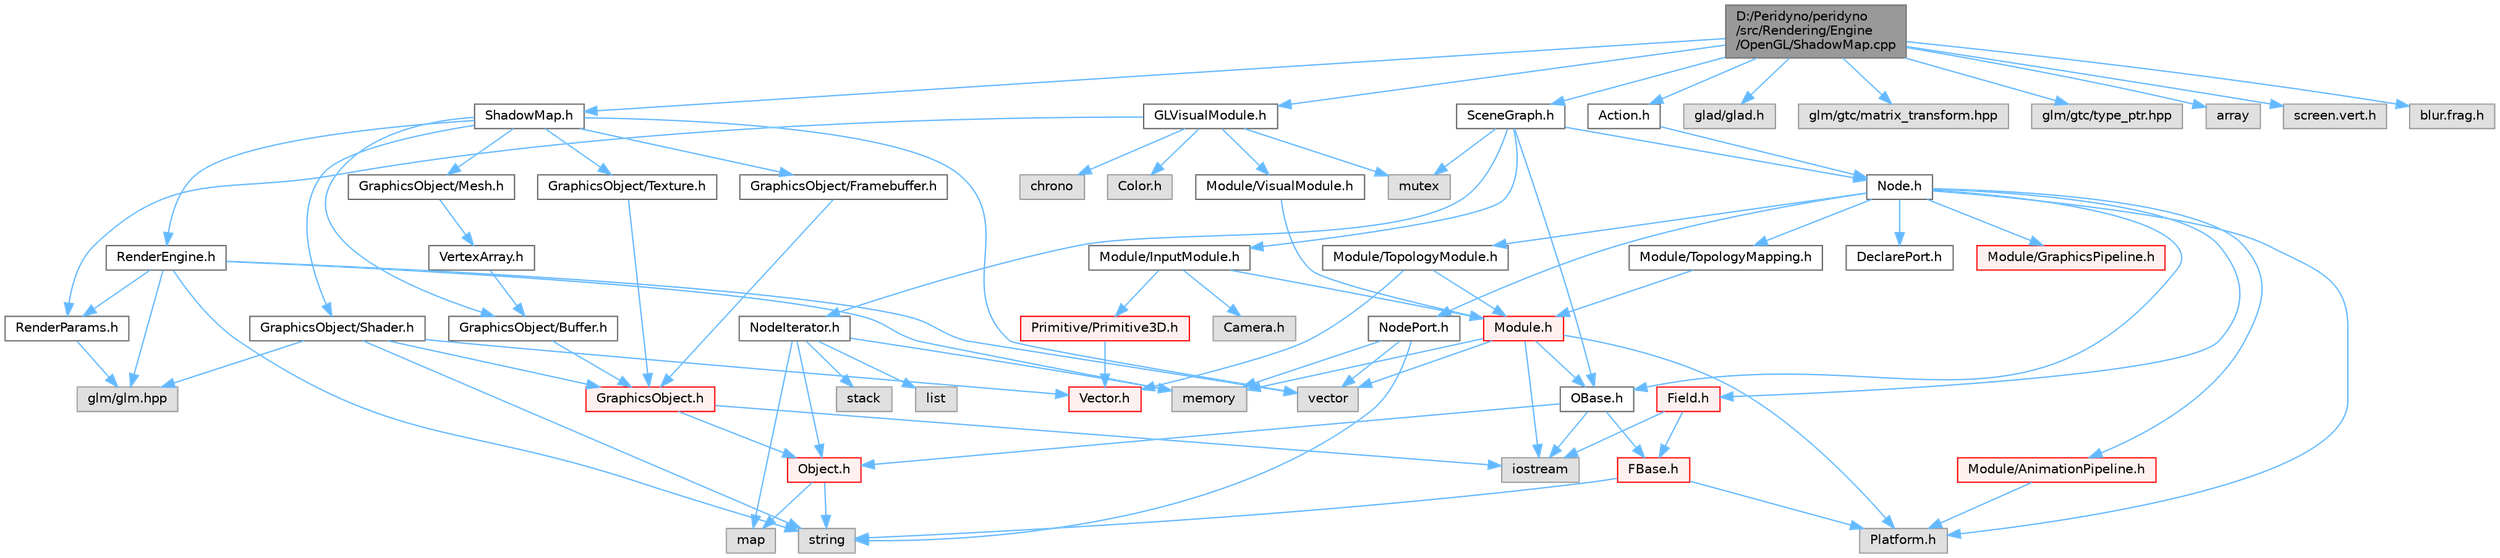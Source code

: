 digraph "D:/Peridyno/peridyno/src/Rendering/Engine/OpenGL/ShadowMap.cpp"
{
 // LATEX_PDF_SIZE
  bgcolor="transparent";
  edge [fontname=Helvetica,fontsize=10,labelfontname=Helvetica,labelfontsize=10];
  node [fontname=Helvetica,fontsize=10,shape=box,height=0.2,width=0.4];
  Node1 [id="Node000001",label="D:/Peridyno/peridyno\l/src/Rendering/Engine\l/OpenGL/ShadowMap.cpp",height=0.2,width=0.4,color="gray40", fillcolor="grey60", style="filled", fontcolor="black",tooltip=" "];
  Node1 -> Node2 [id="edge1_Node000001_Node000002",color="steelblue1",style="solid",tooltip=" "];
  Node2 [id="Node000002",label="ShadowMap.h",height=0.2,width=0.4,color="grey40", fillcolor="white", style="filled",URL="$_shadow_map_8h.html",tooltip=" "];
  Node2 -> Node3 [id="edge2_Node000002_Node000003",color="steelblue1",style="solid",tooltip=" "];
  Node3 [id="Node000003",label="GraphicsObject/Buffer.h",height=0.2,width=0.4,color="grey40", fillcolor="white", style="filled",URL="$_buffer_8h.html",tooltip=" "];
  Node3 -> Node4 [id="edge3_Node000003_Node000004",color="steelblue1",style="solid",tooltip=" "];
  Node4 [id="Node000004",label="GraphicsObject.h",height=0.2,width=0.4,color="red", fillcolor="#FFF0F0", style="filled",URL="$_graphics_object_8h.html",tooltip=" "];
  Node4 -> Node6 [id="edge4_Node000004_Node000006",color="steelblue1",style="solid",tooltip=" "];
  Node6 [id="Node000006",label="iostream",height=0.2,width=0.4,color="grey60", fillcolor="#E0E0E0", style="filled",tooltip=" "];
  Node4 -> Node7 [id="edge5_Node000004_Node000007",color="steelblue1",style="solid",tooltip=" "];
  Node7 [id="Node000007",label="Object.h",height=0.2,width=0.4,color="red", fillcolor="#FFF0F0", style="filled",URL="$_object_8h.html",tooltip=" "];
  Node7 -> Node8 [id="edge6_Node000007_Node000008",color="steelblue1",style="solid",tooltip=" "];
  Node8 [id="Node000008",label="string",height=0.2,width=0.4,color="grey60", fillcolor="#E0E0E0", style="filled",tooltip=" "];
  Node7 -> Node10 [id="edge7_Node000007_Node000010",color="steelblue1",style="solid",tooltip=" "];
  Node10 [id="Node000010",label="map",height=0.2,width=0.4,color="grey60", fillcolor="#E0E0E0", style="filled",tooltip=" "];
  Node2 -> Node11 [id="edge8_Node000002_Node000011",color="steelblue1",style="solid",tooltip=" "];
  Node11 [id="Node000011",label="GraphicsObject/Framebuffer.h",height=0.2,width=0.4,color="grey40", fillcolor="white", style="filled",URL="$_framebuffer_8h.html",tooltip=" "];
  Node11 -> Node4 [id="edge9_Node000011_Node000004",color="steelblue1",style="solid",tooltip=" "];
  Node2 -> Node12 [id="edge10_Node000002_Node000012",color="steelblue1",style="solid",tooltip=" "];
  Node12 [id="Node000012",label="GraphicsObject/Texture.h",height=0.2,width=0.4,color="grey40", fillcolor="white", style="filled",URL="$_texture_8h.html",tooltip=" "];
  Node12 -> Node4 [id="edge11_Node000012_Node000004",color="steelblue1",style="solid",tooltip=" "];
  Node2 -> Node13 [id="edge12_Node000002_Node000013",color="steelblue1",style="solid",tooltip=" "];
  Node13 [id="Node000013",label="GraphicsObject/Shader.h",height=0.2,width=0.4,color="grey40", fillcolor="white", style="filled",URL="$_shader_8h.html",tooltip=" "];
  Node13 -> Node4 [id="edge13_Node000013_Node000004",color="steelblue1",style="solid",tooltip=" "];
  Node13 -> Node8 [id="edge14_Node000013_Node000008",color="steelblue1",style="solid",tooltip=" "];
  Node13 -> Node14 [id="edge15_Node000013_Node000014",color="steelblue1",style="solid",tooltip=" "];
  Node14 [id="Node000014",label="Vector.h",height=0.2,width=0.4,color="red", fillcolor="#FFF0F0", style="filled",URL="$_vector_8h.html",tooltip=" "];
  Node13 -> Node35 [id="edge16_Node000013_Node000035",color="steelblue1",style="solid",tooltip=" "];
  Node35 [id="Node000035",label="glm/glm.hpp",height=0.2,width=0.4,color="grey60", fillcolor="#E0E0E0", style="filled",tooltip=" "];
  Node2 -> Node36 [id="edge17_Node000002_Node000036",color="steelblue1",style="solid",tooltip=" "];
  Node36 [id="Node000036",label="GraphicsObject/Mesh.h",height=0.2,width=0.4,color="grey40", fillcolor="white", style="filled",URL="$_mesh_8h.html",tooltip=" "];
  Node36 -> Node37 [id="edge18_Node000036_Node000037",color="steelblue1",style="solid",tooltip=" "];
  Node37 [id="Node000037",label="VertexArray.h",height=0.2,width=0.4,color="grey40", fillcolor="white", style="filled",URL="$_vertex_array_8h.html",tooltip=" "];
  Node37 -> Node3 [id="edge19_Node000037_Node000003",color="steelblue1",style="solid",tooltip=" "];
  Node2 -> Node38 [id="edge20_Node000002_Node000038",color="steelblue1",style="solid",tooltip=" "];
  Node38 [id="Node000038",label="vector",height=0.2,width=0.4,color="grey60", fillcolor="#E0E0E0", style="filled",tooltip=" "];
  Node2 -> Node39 [id="edge21_Node000002_Node000039",color="steelblue1",style="solid",tooltip=" "];
  Node39 [id="Node000039",label="RenderEngine.h",height=0.2,width=0.4,color="grey40", fillcolor="white", style="filled",URL="$_render_engine_8h.html",tooltip=" "];
  Node39 -> Node40 [id="edge22_Node000039_Node000040",color="steelblue1",style="solid",tooltip=" "];
  Node40 [id="Node000040",label="memory",height=0.2,width=0.4,color="grey60", fillcolor="#E0E0E0", style="filled",tooltip=" "];
  Node39 -> Node8 [id="edge23_Node000039_Node000008",color="steelblue1",style="solid",tooltip=" "];
  Node39 -> Node38 [id="edge24_Node000039_Node000038",color="steelblue1",style="solid",tooltip=" "];
  Node39 -> Node35 [id="edge25_Node000039_Node000035",color="steelblue1",style="solid",tooltip=" "];
  Node39 -> Node41 [id="edge26_Node000039_Node000041",color="steelblue1",style="solid",tooltip=" "];
  Node41 [id="Node000041",label="RenderParams.h",height=0.2,width=0.4,color="grey40", fillcolor="white", style="filled",URL="$_render_params_8h.html",tooltip=" "];
  Node41 -> Node35 [id="edge27_Node000041_Node000035",color="steelblue1",style="solid",tooltip=" "];
  Node1 -> Node42 [id="edge28_Node000001_Node000042",color="steelblue1",style="solid",tooltip=" "];
  Node42 [id="Node000042",label="GLVisualModule.h",height=0.2,width=0.4,color="grey40", fillcolor="white", style="filled",URL="$_g_l_visual_module_8h.html",tooltip=" "];
  Node42 -> Node43 [id="edge29_Node000042_Node000043",color="steelblue1",style="solid",tooltip=" "];
  Node43 [id="Node000043",label="chrono",height=0.2,width=0.4,color="grey60", fillcolor="#E0E0E0", style="filled",tooltip=" "];
  Node42 -> Node44 [id="edge30_Node000042_Node000044",color="steelblue1",style="solid",tooltip=" "];
  Node44 [id="Node000044",label="mutex",height=0.2,width=0.4,color="grey60", fillcolor="#E0E0E0", style="filled",tooltip=" "];
  Node42 -> Node45 [id="edge31_Node000042_Node000045",color="steelblue1",style="solid",tooltip=" "];
  Node45 [id="Node000045",label="Module/VisualModule.h",height=0.2,width=0.4,color="grey40", fillcolor="white", style="filled",URL="$_visual_module_8h.html",tooltip=" "];
  Node45 -> Node46 [id="edge32_Node000045_Node000046",color="steelblue1",style="solid",tooltip=" "];
  Node46 [id="Node000046",label="Module.h",height=0.2,width=0.4,color="red", fillcolor="#FFF0F0", style="filled",URL="$_module_8h.html",tooltip=" "];
  Node46 -> Node18 [id="edge33_Node000046_Node000018",color="steelblue1",style="solid",tooltip=" "];
  Node18 [id="Node000018",label="Platform.h",height=0.2,width=0.4,color="grey60", fillcolor="#E0E0E0", style="filled",tooltip=" "];
  Node46 -> Node40 [id="edge34_Node000046_Node000040",color="steelblue1",style="solid",tooltip=" "];
  Node46 -> Node38 [id="edge35_Node000046_Node000038",color="steelblue1",style="solid",tooltip=" "];
  Node46 -> Node6 [id="edge36_Node000046_Node000006",color="steelblue1",style="solid",tooltip=" "];
  Node46 -> Node47 [id="edge37_Node000046_Node000047",color="steelblue1",style="solid",tooltip=" "];
  Node47 [id="Node000047",label="OBase.h",height=0.2,width=0.4,color="grey40", fillcolor="white", style="filled",URL="$_o_base_8h.html",tooltip=" "];
  Node47 -> Node6 [id="edge38_Node000047_Node000006",color="steelblue1",style="solid",tooltip=" "];
  Node47 -> Node48 [id="edge39_Node000047_Node000048",color="steelblue1",style="solid",tooltip=" "];
  Node48 [id="Node000048",label="FBase.h",height=0.2,width=0.4,color="red", fillcolor="#FFF0F0", style="filled",URL="$_f_base_8h.html",tooltip=" "];
  Node48 -> Node18 [id="edge40_Node000048_Node000018",color="steelblue1",style="solid",tooltip=" "];
  Node48 -> Node8 [id="edge41_Node000048_Node000008",color="steelblue1",style="solid",tooltip=" "];
  Node47 -> Node7 [id="edge42_Node000047_Node000007",color="steelblue1",style="solid",tooltip=" "];
  Node42 -> Node100 [id="edge43_Node000042_Node000100",color="steelblue1",style="solid",tooltip=" "];
  Node100 [id="Node000100",label="Color.h",height=0.2,width=0.4,color="grey60", fillcolor="#E0E0E0", style="filled",tooltip=" "];
  Node42 -> Node41 [id="edge44_Node000042_Node000041",color="steelblue1",style="solid",tooltip=" "];
  Node1 -> Node101 [id="edge45_Node000001_Node000101",color="steelblue1",style="solid",tooltip=" "];
  Node101 [id="Node000101",label="SceneGraph.h",height=0.2,width=0.4,color="grey40", fillcolor="white", style="filled",URL="$_scene_graph_8h.html",tooltip=" "];
  Node101 -> Node47 [id="edge46_Node000101_Node000047",color="steelblue1",style="solid",tooltip=" "];
  Node101 -> Node102 [id="edge47_Node000101_Node000102",color="steelblue1",style="solid",tooltip=" "];
  Node102 [id="Node000102",label="Node.h",height=0.2,width=0.4,color="grey40", fillcolor="white", style="filled",URL="$_node_8h.html",tooltip=" "];
  Node102 -> Node47 [id="edge48_Node000102_Node000047",color="steelblue1",style="solid",tooltip=" "];
  Node102 -> Node83 [id="edge49_Node000102_Node000083",color="steelblue1",style="solid",tooltip=" "];
  Node83 [id="Node000083",label="Field.h",height=0.2,width=0.4,color="red", fillcolor="#FFF0F0", style="filled",URL="$_field_8h.html",tooltip=" "];
  Node83 -> Node6 [id="edge50_Node000083_Node000006",color="steelblue1",style="solid",tooltip=" "];
  Node83 -> Node48 [id="edge51_Node000083_Node000048",color="steelblue1",style="solid",tooltip=" "];
  Node102 -> Node18 [id="edge52_Node000102_Node000018",color="steelblue1",style="solid",tooltip=" "];
  Node102 -> Node103 [id="edge53_Node000102_Node000103",color="steelblue1",style="solid",tooltip=" "];
  Node103 [id="Node000103",label="DeclarePort.h",height=0.2,width=0.4,color="grey40", fillcolor="white", style="filled",URL="$_declare_port_8h.html",tooltip=" "];
  Node102 -> Node104 [id="edge54_Node000102_Node000104",color="steelblue1",style="solid",tooltip=" "];
  Node104 [id="Node000104",label="NodePort.h",height=0.2,width=0.4,color="grey40", fillcolor="white", style="filled",URL="$_node_port_8h.html",tooltip=" "];
  Node104 -> Node8 [id="edge55_Node000104_Node000008",color="steelblue1",style="solid",tooltip=" "];
  Node104 -> Node38 [id="edge56_Node000104_Node000038",color="steelblue1",style="solid",tooltip=" "];
  Node104 -> Node40 [id="edge57_Node000104_Node000040",color="steelblue1",style="solid",tooltip=" "];
  Node102 -> Node105 [id="edge58_Node000102_Node000105",color="steelblue1",style="solid",tooltip=" "];
  Node105 [id="Node000105",label="Module/TopologyModule.h",height=0.2,width=0.4,color="grey40", fillcolor="white", style="filled",URL="$_topology_module_8h.html",tooltip=" "];
  Node105 -> Node14 [id="edge59_Node000105_Node000014",color="steelblue1",style="solid",tooltip=" "];
  Node105 -> Node46 [id="edge60_Node000105_Node000046",color="steelblue1",style="solid",tooltip=" "];
  Node102 -> Node106 [id="edge61_Node000102_Node000106",color="steelblue1",style="solid",tooltip=" "];
  Node106 [id="Node000106",label="Module/TopologyMapping.h",height=0.2,width=0.4,color="grey40", fillcolor="white", style="filled",URL="$_topology_mapping_8h.html",tooltip=" "];
  Node106 -> Node46 [id="edge62_Node000106_Node000046",color="steelblue1",style="solid",tooltip=" "];
  Node102 -> Node107 [id="edge63_Node000102_Node000107",color="steelblue1",style="solid",tooltip=" "];
  Node107 [id="Node000107",label="Module/AnimationPipeline.h",height=0.2,width=0.4,color="red", fillcolor="#FFF0F0", style="filled",URL="$_animation_pipeline_8h.html",tooltip=" "];
  Node107 -> Node18 [id="edge64_Node000107_Node000018",color="steelblue1",style="solid",tooltip=" "];
  Node102 -> Node109 [id="edge65_Node000102_Node000109",color="steelblue1",style="solid",tooltip=" "];
  Node109 [id="Node000109",label="Module/GraphicsPipeline.h",height=0.2,width=0.4,color="red", fillcolor="#FFF0F0", style="filled",URL="$_graphics_pipeline_8h.html",tooltip=" "];
  Node101 -> Node110 [id="edge66_Node000101_Node000110",color="steelblue1",style="solid",tooltip=" "];
  Node110 [id="Node000110",label="NodeIterator.h",height=0.2,width=0.4,color="grey40", fillcolor="white", style="filled",URL="$_node_iterator_8h.html",tooltip=" "];
  Node110 -> Node111 [id="edge67_Node000110_Node000111",color="steelblue1",style="solid",tooltip=" "];
  Node111 [id="Node000111",label="stack",height=0.2,width=0.4,color="grey60", fillcolor="#E0E0E0", style="filled",tooltip=" "];
  Node110 -> Node112 [id="edge68_Node000110_Node000112",color="steelblue1",style="solid",tooltip=" "];
  Node112 [id="Node000112",label="list",height=0.2,width=0.4,color="grey60", fillcolor="#E0E0E0", style="filled",tooltip=" "];
  Node110 -> Node10 [id="edge69_Node000110_Node000010",color="steelblue1",style="solid",tooltip=" "];
  Node110 -> Node40 [id="edge70_Node000110_Node000040",color="steelblue1",style="solid",tooltip=" "];
  Node110 -> Node7 [id="edge71_Node000110_Node000007",color="steelblue1",style="solid",tooltip=" "];
  Node101 -> Node113 [id="edge72_Node000101_Node000113",color="steelblue1",style="solid",tooltip=" "];
  Node113 [id="Node000113",label="Module/InputModule.h",height=0.2,width=0.4,color="grey40", fillcolor="white", style="filled",URL="$_input_module_8h.html",tooltip=" "];
  Node113 -> Node46 [id="edge73_Node000113_Node000046",color="steelblue1",style="solid",tooltip=" "];
  Node113 -> Node114 [id="edge74_Node000113_Node000114",color="steelblue1",style="solid",tooltip=" "];
  Node114 [id="Node000114",label="Camera.h",height=0.2,width=0.4,color="grey60", fillcolor="#E0E0E0", style="filled",tooltip=" "];
  Node113 -> Node115 [id="edge75_Node000113_Node000115",color="steelblue1",style="solid",tooltip=" "];
  Node115 [id="Node000115",label="Primitive/Primitive3D.h",height=0.2,width=0.4,color="red", fillcolor="#FFF0F0", style="filled",URL="$_primitive3_d_8h.html",tooltip=" "];
  Node115 -> Node14 [id="edge76_Node000115_Node000014",color="steelblue1",style="solid",tooltip=" "];
  Node101 -> Node44 [id="edge77_Node000101_Node000044",color="steelblue1",style="solid",tooltip=" "];
  Node1 -> Node119 [id="edge78_Node000001_Node000119",color="steelblue1",style="solid",tooltip=" "];
  Node119 [id="Node000119",label="Action.h",height=0.2,width=0.4,color="grey40", fillcolor="white", style="filled",URL="$_action_8h.html",tooltip=" "];
  Node119 -> Node102 [id="edge79_Node000119_Node000102",color="steelblue1",style="solid",tooltip=" "];
  Node1 -> Node120 [id="edge80_Node000001_Node000120",color="steelblue1",style="solid",tooltip=" "];
  Node120 [id="Node000120",label="glad/glad.h",height=0.2,width=0.4,color="grey60", fillcolor="#E0E0E0", style="filled",tooltip=" "];
  Node1 -> Node121 [id="edge81_Node000001_Node000121",color="steelblue1",style="solid",tooltip=" "];
  Node121 [id="Node000121",label="glm/gtc/matrix_transform.hpp",height=0.2,width=0.4,color="grey60", fillcolor="#E0E0E0", style="filled",tooltip=" "];
  Node1 -> Node122 [id="edge82_Node000001_Node000122",color="steelblue1",style="solid",tooltip=" "];
  Node122 [id="Node000122",label="glm/gtc/type_ptr.hpp",height=0.2,width=0.4,color="grey60", fillcolor="#E0E0E0", style="filled",tooltip=" "];
  Node1 -> Node123 [id="edge83_Node000001_Node000123",color="steelblue1",style="solid",tooltip=" "];
  Node123 [id="Node000123",label="array",height=0.2,width=0.4,color="grey60", fillcolor="#E0E0E0", style="filled",tooltip=" "];
  Node1 -> Node124 [id="edge84_Node000001_Node000124",color="steelblue1",style="solid",tooltip=" "];
  Node124 [id="Node000124",label="screen.vert.h",height=0.2,width=0.4,color="grey60", fillcolor="#E0E0E0", style="filled",tooltip=" "];
  Node1 -> Node125 [id="edge85_Node000001_Node000125",color="steelblue1",style="solid",tooltip=" "];
  Node125 [id="Node000125",label="blur.frag.h",height=0.2,width=0.4,color="grey60", fillcolor="#E0E0E0", style="filled",tooltip=" "];
}
